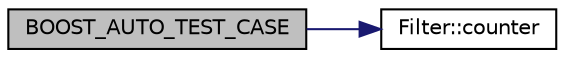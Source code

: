 digraph "BOOST_AUTO_TEST_CASE"
{
  edge [fontname="Helvetica",fontsize="10",labelfontname="Helvetica",labelfontsize="10"];
  node [fontname="Helvetica",fontsize="10",shape=record];
  rankdir="LR";
  Node21 [label="BOOST_AUTO_TEST_CASE",height=0.2,width=0.4,color="black", fillcolor="grey75", style="filled", fontcolor="black"];
  Node21 -> Node22 [color="midnightblue",fontsize="10",style="solid"];
  Node22 [label="Filter::counter",height=0.2,width=0.4,color="black", fillcolor="white", style="filled",URL="$classFilter.html#af82d470c92431795b69c0bda29ceb534",tooltip="Counts number of times that acceleration has been zero. "];
}

